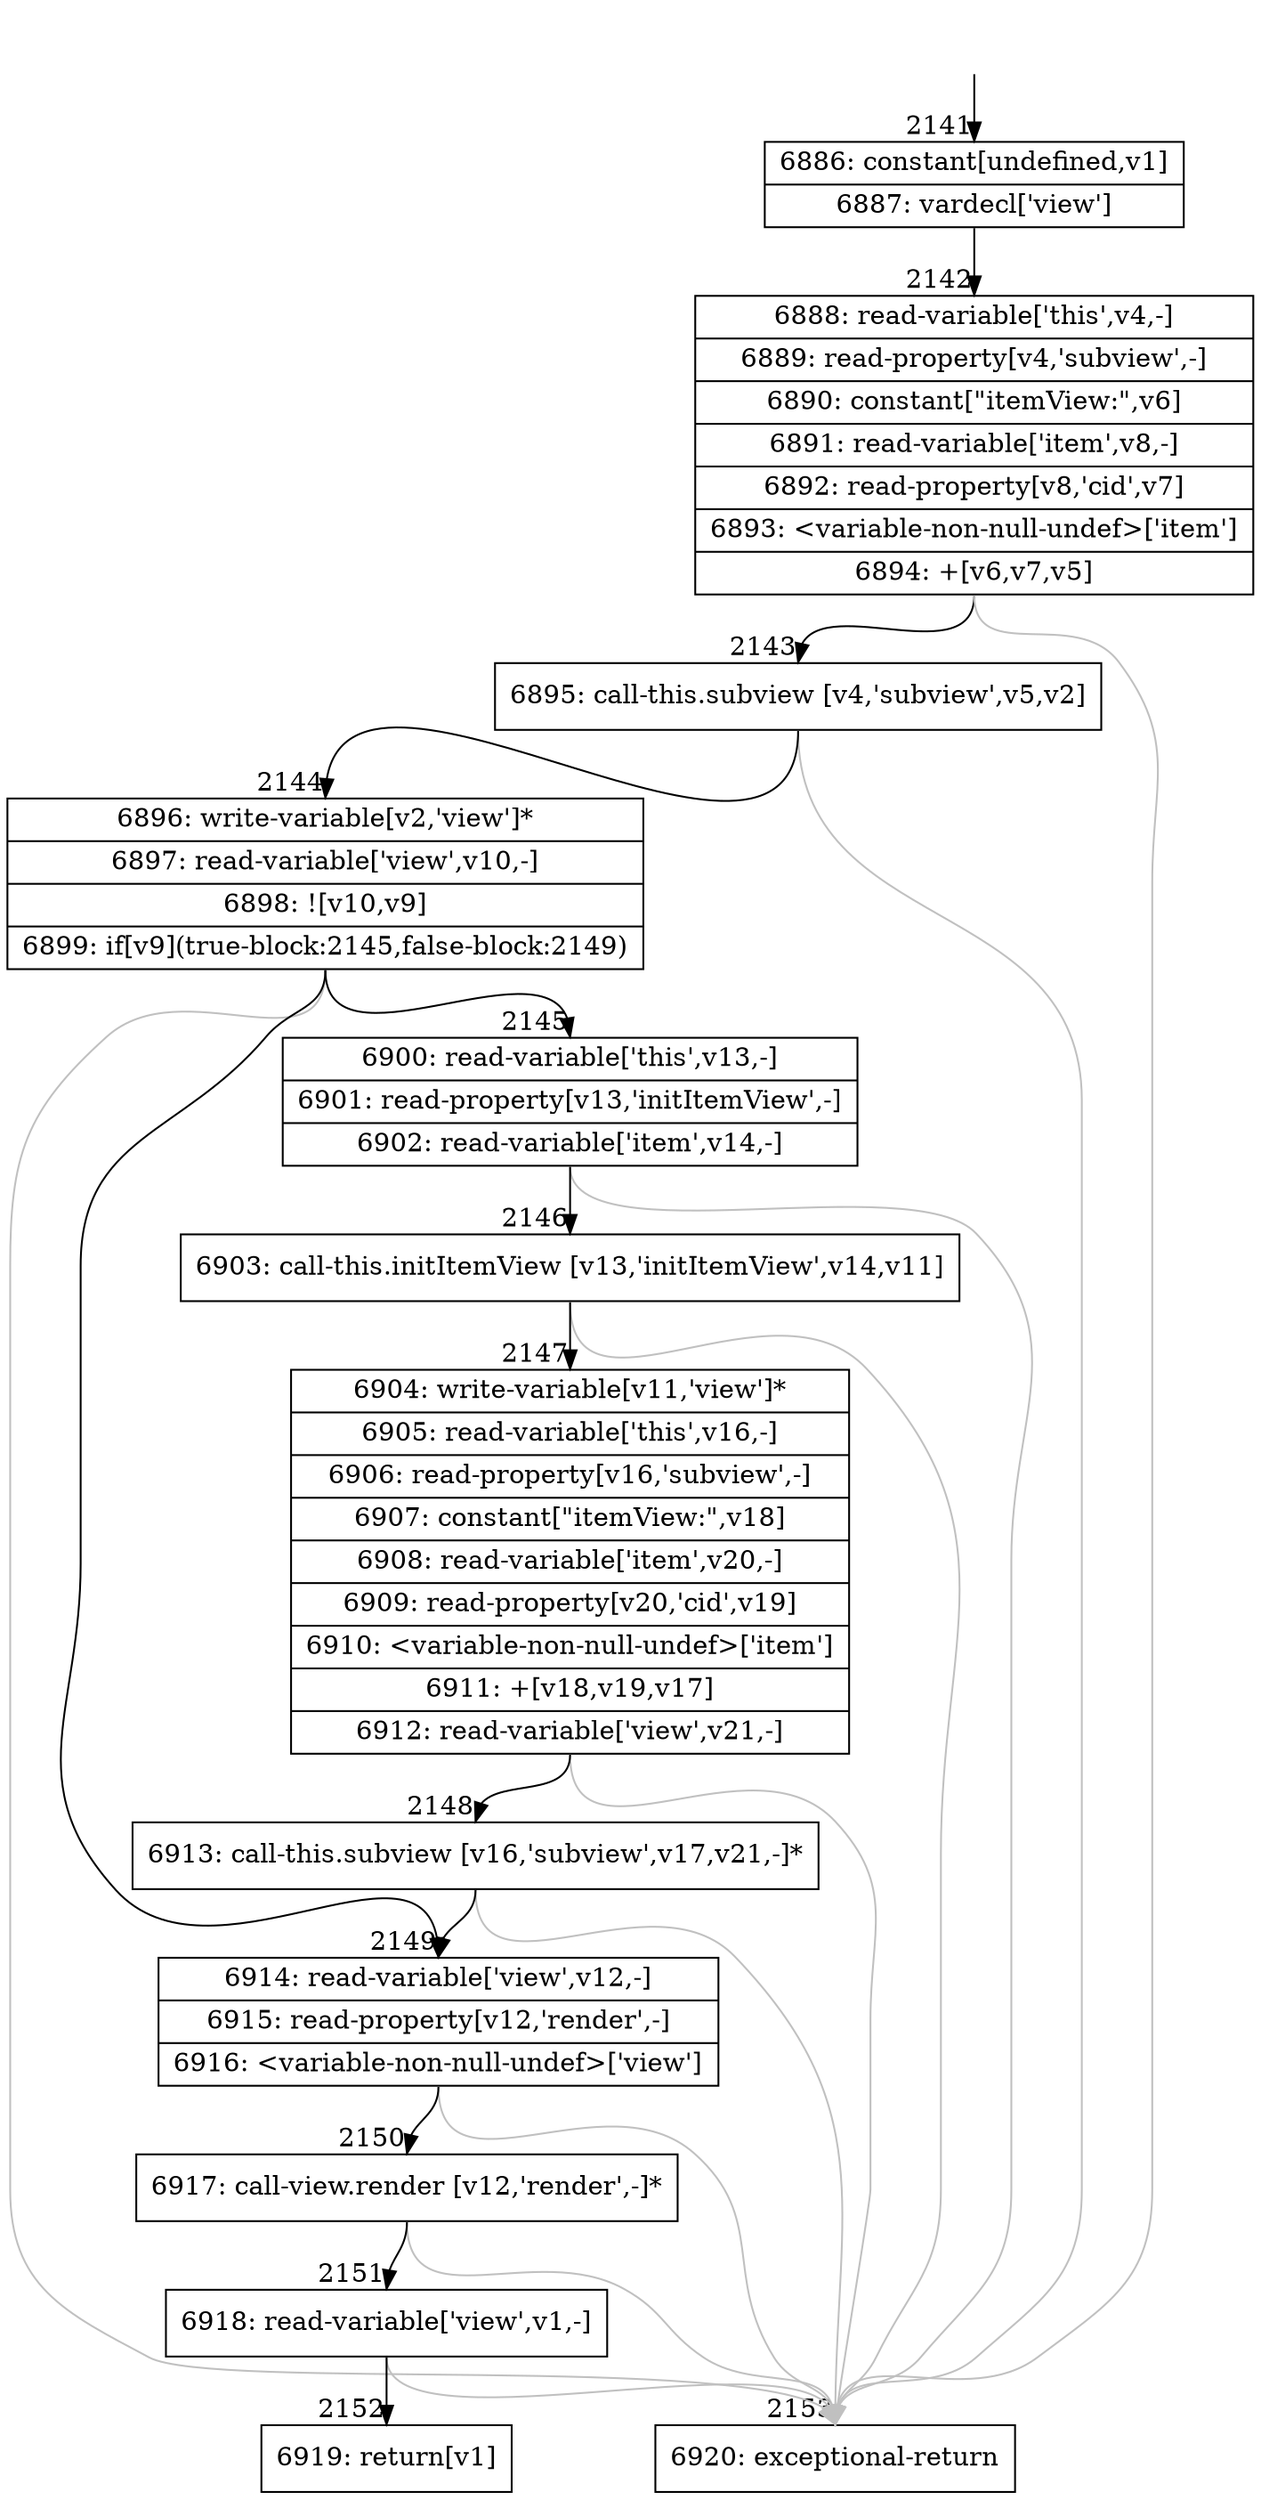 digraph {
rankdir="TD"
BB_entry176[shape=none,label=""];
BB_entry176 -> BB2141 [tailport=s, headport=n, headlabel="    2141"]
BB2141 [shape=record label="{6886: constant[undefined,v1]|6887: vardecl['view']}" ] 
BB2141 -> BB2142 [tailport=s, headport=n, headlabel="      2142"]
BB2142 [shape=record label="{6888: read-variable['this',v4,-]|6889: read-property[v4,'subview',-]|6890: constant[\"itemView:\",v6]|6891: read-variable['item',v8,-]|6892: read-property[v8,'cid',v7]|6893: \<variable-non-null-undef\>['item']|6894: +[v6,v7,v5]}" ] 
BB2142 -> BB2143 [tailport=s, headport=n, headlabel="      2143"]
BB2142 -> BB2153 [tailport=s, headport=n, color=gray, headlabel="      2153"]
BB2143 [shape=record label="{6895: call-this.subview [v4,'subview',v5,v2]}" ] 
BB2143 -> BB2144 [tailport=s, headport=n, headlabel="      2144"]
BB2143 -> BB2153 [tailport=s, headport=n, color=gray]
BB2144 [shape=record label="{6896: write-variable[v2,'view']*|6897: read-variable['view',v10,-]|6898: ![v10,v9]|6899: if[v9](true-block:2145,false-block:2149)}" ] 
BB2144 -> BB2145 [tailport=s, headport=n, headlabel="      2145"]
BB2144 -> BB2149 [tailport=s, headport=n, headlabel="      2149"]
BB2144 -> BB2153 [tailport=s, headport=n, color=gray]
BB2145 [shape=record label="{6900: read-variable['this',v13,-]|6901: read-property[v13,'initItemView',-]|6902: read-variable['item',v14,-]}" ] 
BB2145 -> BB2146 [tailport=s, headport=n, headlabel="      2146"]
BB2145 -> BB2153 [tailport=s, headport=n, color=gray]
BB2146 [shape=record label="{6903: call-this.initItemView [v13,'initItemView',v14,v11]}" ] 
BB2146 -> BB2147 [tailport=s, headport=n, headlabel="      2147"]
BB2146 -> BB2153 [tailport=s, headport=n, color=gray]
BB2147 [shape=record label="{6904: write-variable[v11,'view']*|6905: read-variable['this',v16,-]|6906: read-property[v16,'subview',-]|6907: constant[\"itemView:\",v18]|6908: read-variable['item',v20,-]|6909: read-property[v20,'cid',v19]|6910: \<variable-non-null-undef\>['item']|6911: +[v18,v19,v17]|6912: read-variable['view',v21,-]}" ] 
BB2147 -> BB2148 [tailport=s, headport=n, headlabel="      2148"]
BB2147 -> BB2153 [tailport=s, headport=n, color=gray]
BB2148 [shape=record label="{6913: call-this.subview [v16,'subview',v17,v21,-]*}" ] 
BB2148 -> BB2149 [tailport=s, headport=n]
BB2148 -> BB2153 [tailport=s, headport=n, color=gray]
BB2149 [shape=record label="{6914: read-variable['view',v12,-]|6915: read-property[v12,'render',-]|6916: \<variable-non-null-undef\>['view']}" ] 
BB2149 -> BB2150 [tailport=s, headport=n, headlabel="      2150"]
BB2149 -> BB2153 [tailport=s, headport=n, color=gray]
BB2150 [shape=record label="{6917: call-view.render [v12,'render',-]*}" ] 
BB2150 -> BB2151 [tailport=s, headport=n, headlabel="      2151"]
BB2150 -> BB2153 [tailport=s, headport=n, color=gray]
BB2151 [shape=record label="{6918: read-variable['view',v1,-]}" ] 
BB2151 -> BB2152 [tailport=s, headport=n, headlabel="      2152"]
BB2151 -> BB2153 [tailport=s, headport=n, color=gray]
BB2152 [shape=record label="{6919: return[v1]}" ] 
BB2153 [shape=record label="{6920: exceptional-return}" ] 
//#$~ 1906
}
